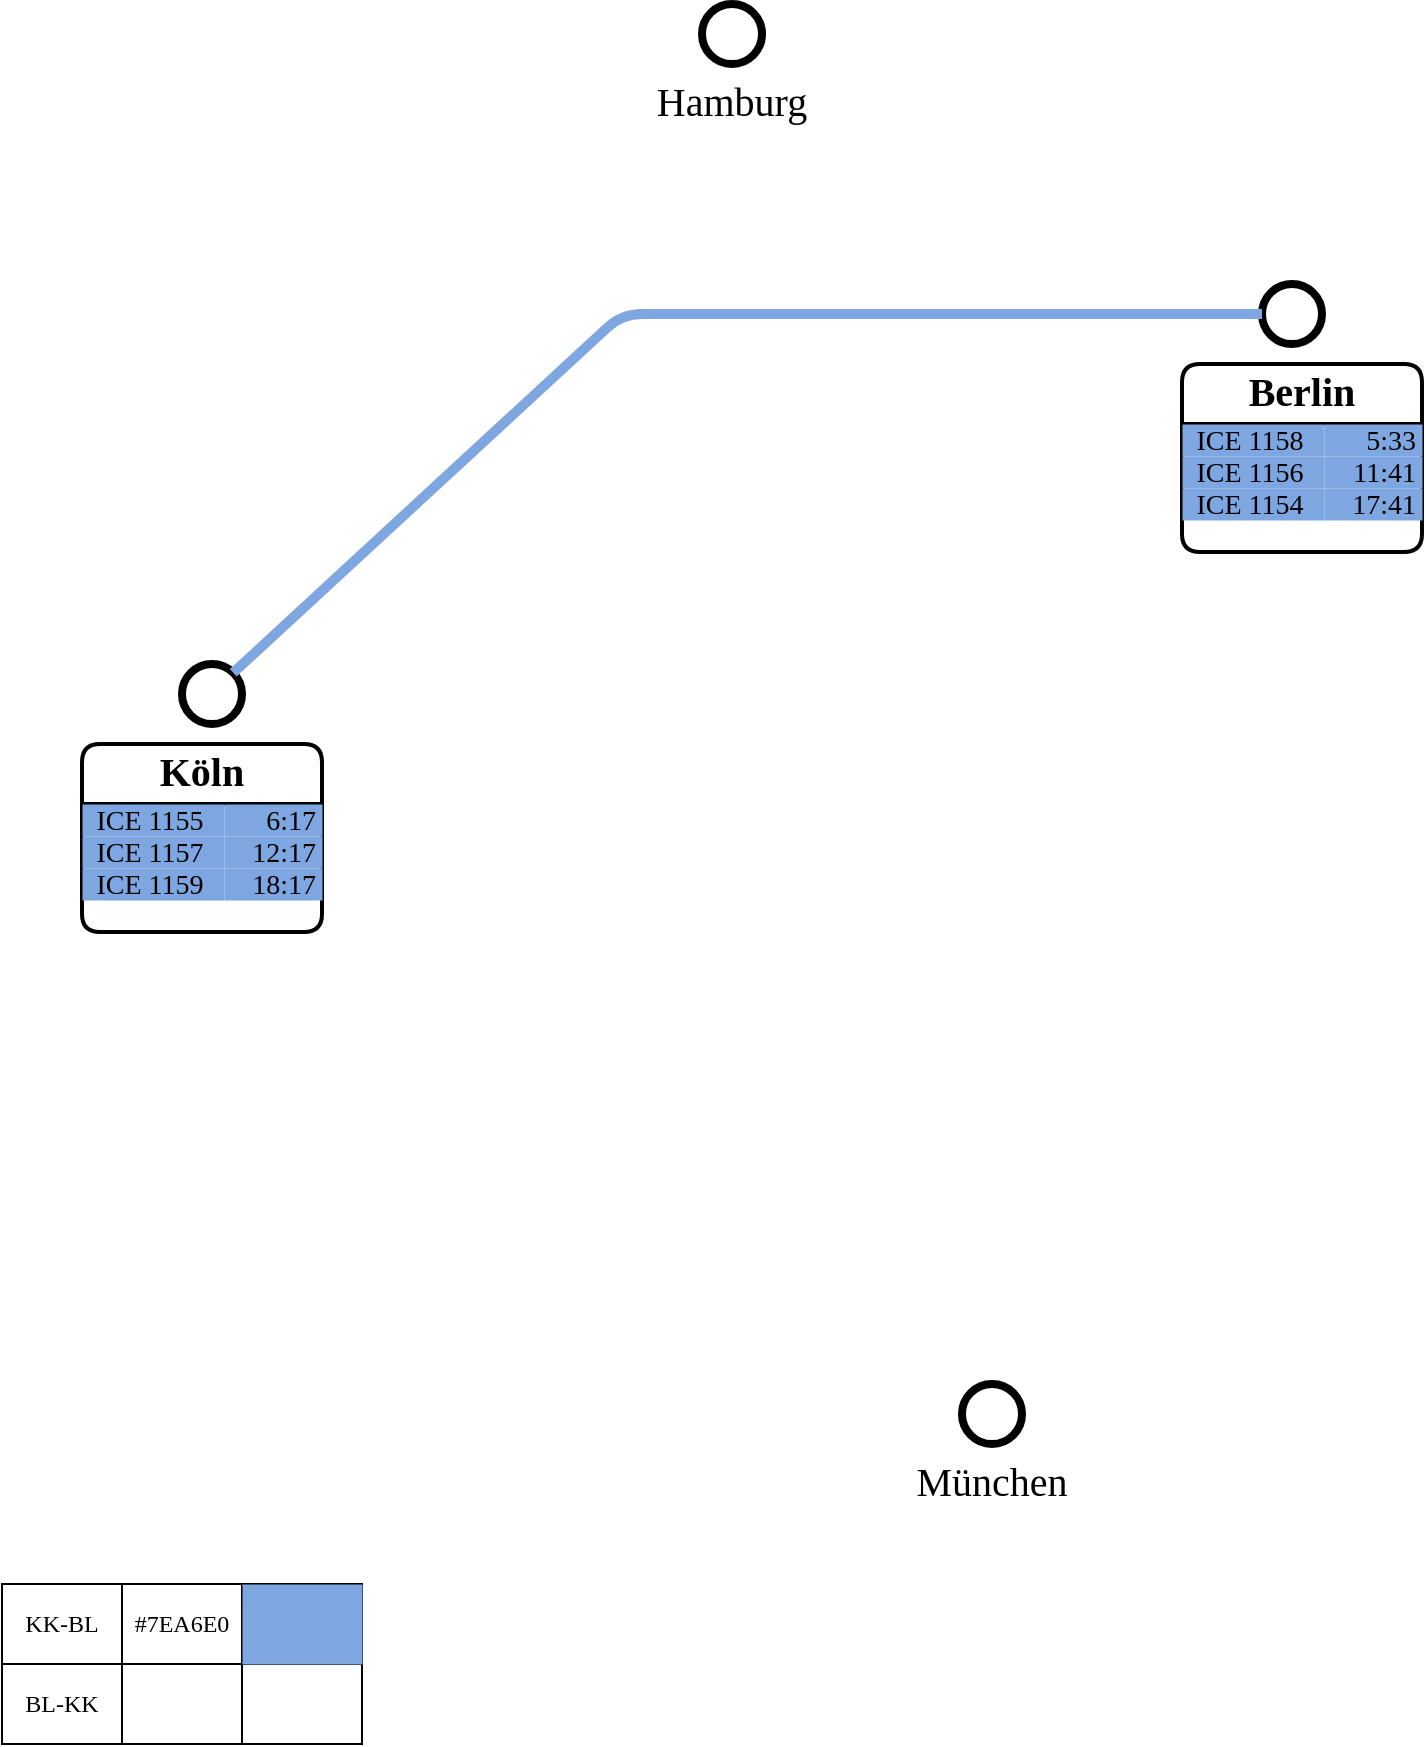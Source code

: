 <mxfile version="16.6.7" type="github">
  <diagram id="o_MixPqv0_4BiwIbqiSc" name="Page-1">
    <mxGraphModel dx="745" dy="843" grid="1" gridSize="10" guides="1" tooltips="1" connect="1" arrows="1" fold="1" page="1" pageScale="1" pageWidth="827" pageHeight="1169" math="0" shadow="0">
      <root>
        <mxCell id="0" />
        <mxCell id="1" parent="0" visible="0" />
        <mxCell id="d2K84Am5ksO4wEe2rTeD-1" value="Cities" style="" parent="0" />
        <mxCell id="d2K84Am5ksO4wEe2rTeD-4" value="Berlin" style="ellipse;whiteSpace=wrap;html=1;aspect=fixed;strokeWidth=4;labelPosition=center;verticalLabelPosition=bottom;align=center;verticalAlign=top;fontSize=20;fontFamily=Ubuntu Mono;fontStyle=0;fontSource=https%3A%2F%2Ffonts.googleapis.com%2Fcss%3Ffamily%3DUbuntu%2BMono;" parent="d2K84Am5ksO4wEe2rTeD-1" vertex="1">
          <mxGeometry x="650" y="410" width="30" height="30" as="geometry" />
        </mxCell>
        <mxCell id="d2K84Am5ksO4wEe2rTeD-5" value="Köln" style="ellipse;whiteSpace=wrap;html=1;aspect=fixed;strokeWidth=4;labelPosition=center;verticalLabelPosition=bottom;align=center;verticalAlign=top;fontSize=20;fontFamily=Ubuntu Mono;fontStyle=0;fontSource=https%3A%2F%2Ffonts.googleapis.com%2Fcss%3Ffamily%3DUbuntu%2BMono;" parent="d2K84Am5ksO4wEe2rTeD-1" vertex="1">
          <mxGeometry x="110" y="600" width="30" height="30" as="geometry" />
        </mxCell>
        <mxCell id="d2K84Am5ksO4wEe2rTeD-6" value="München" style="ellipse;whiteSpace=wrap;html=1;aspect=fixed;strokeWidth=4;labelPosition=center;verticalLabelPosition=bottom;align=center;verticalAlign=top;fontSize=20;fontFamily=Ubuntu Mono;fontStyle=0;fontSource=https%3A%2F%2Ffonts.googleapis.com%2Fcss%3Ffamily%3DUbuntu%2BMono;" parent="d2K84Am5ksO4wEe2rTeD-1" vertex="1">
          <mxGeometry x="500" y="960" width="30" height="30" as="geometry" />
        </mxCell>
        <mxCell id="d2K84Am5ksO4wEe2rTeD-7" value="Hamburg" style="ellipse;whiteSpace=wrap;html=1;aspect=fixed;strokeWidth=4;labelPosition=center;verticalLabelPosition=bottom;align=center;verticalAlign=top;fontSize=20;fontFamily=Ubuntu Mono;fontStyle=0;fontSource=https%3A%2F%2Ffonts.googleapis.com%2Fcss%3Ffamily%3DUbuntu%2BMono;" parent="d2K84Am5ksO4wEe2rTeD-1" vertex="1">
          <mxGeometry x="370" y="270" width="30" height="30" as="geometry" />
        </mxCell>
        <mxCell id="-oncu3D1WfJPGxIniHrD-1" value="KK-BL" parent="0" />
        <mxCell id="-oncu3D1WfJPGxIniHrD-2" value="" style="endArrow=none;html=1;rounded=1;fontFamily=Tahoma;fontSize=20;entryX=0;entryY=0.5;entryDx=0;entryDy=0;exitX=1;exitY=0;exitDx=0;exitDy=0;strokeColor=#7EA6E0;strokeWidth=5;fillColor=#1ba1e2;" edge="1" parent="-oncu3D1WfJPGxIniHrD-1" source="d2K84Am5ksO4wEe2rTeD-5" target="d2K84Am5ksO4wEe2rTeD-4">
          <mxGeometry width="50" height="50" relative="1" as="geometry">
            <mxPoint x="390" y="770" as="sourcePoint" />
            <mxPoint x="440" y="720" as="targetPoint" />
            <Array as="points">
              <mxPoint x="330" y="425" />
            </Array>
          </mxGeometry>
        </mxCell>
        <mxCell id="-oncu3D1WfJPGxIniHrD-22" value="Köln" style="shape=table;startSize=30;container=1;collapsible=0;childLayout=tableLayout;rounded=1;fontFamily=Ubuntu Mono;fontSource=https%3A%2F%2Ffonts.googleapis.com%2Fcss%3Ffamily%3DUbuntu%2BMono;fontSize=20;strokeColor=default;strokeWidth=2;html=0;arcSize=10;shadow=0;fontStyle=1;swimlaneLine=1;sketch=0;bottom=1;top=1;left=1;right=1;horizontal=1;swimlaneBody=1;swimlaneHead=1;comic=0;rowLines=0;columnLines=0;strokeOpacity=100;labelPadding=0;perimeter=none;spacingBottom=6;" vertex="1" parent="-oncu3D1WfJPGxIniHrD-1">
          <mxGeometry x="60" y="640" width="120" height="94" as="geometry" />
        </mxCell>
        <mxCell id="-oncu3D1WfJPGxIniHrD-23" value="" style="shape=tableRow;horizontal=0;startSize=0;swimlaneHead=0;swimlaneBody=0;top=0;left=0;bottom=0;right=0;collapsible=0;dropTarget=0;fillColor=none;points=[[0,0.5],[1,0.5]];portConstraint=eastwest;rounded=1;fontFamily=Ubuntu Mono;fontSource=https%3A%2F%2Ffonts.googleapis.com%2Fcss%3Ffamily%3DUbuntu%2BMono;fontSize=14;strokeColor=none;strokeWidth=2;html=0;" vertex="1" parent="-oncu3D1WfJPGxIniHrD-22">
          <mxGeometry y="30" width="120" height="16" as="geometry" />
        </mxCell>
        <mxCell id="-oncu3D1WfJPGxIniHrD-24" value="ICE 1155" style="shape=partialRectangle;html=1;connectable=0;overflow=hidden;fillColor=#7EA6E0;top=0;left=0;bottom=0;right=0;pointerEvents=0;rounded=1;fontFamily=Ubuntu Mono;fontSource=https%3A%2F%2Ffonts.googleapis.com%2Fcss%3Ffamily%3DUbuntu%2BMono;fontSize=14;strokeColor=none;strokeWidth=0;align=center;spacing=0;spacingRight=3;labelBackgroundColor=none;" vertex="1" parent="-oncu3D1WfJPGxIniHrD-23">
          <mxGeometry width="71" height="16" as="geometry">
            <mxRectangle width="71" height="16" as="alternateBounds" />
          </mxGeometry>
        </mxCell>
        <mxCell id="-oncu3D1WfJPGxIniHrD-25" value="6:17" style="shape=partialRectangle;html=1;connectable=0;overflow=hidden;fillColor=#7EA6E0;top=0;left=0;bottom=0;right=0;pointerEvents=0;rounded=1;fontFamily=Ubuntu Mono;fontSource=https%3A%2F%2Ffonts.googleapis.com%2Fcss%3Ffamily%3DUbuntu%2BMono;fontSize=14;strokeColor=none;strokeWidth=0;align=right;spacing=0;spacingRight=3;labelBackgroundColor=none;" vertex="1" parent="-oncu3D1WfJPGxIniHrD-23">
          <mxGeometry x="71" width="49" height="16" as="geometry">
            <mxRectangle width="49" height="16" as="alternateBounds" />
          </mxGeometry>
        </mxCell>
        <mxCell id="-oncu3D1WfJPGxIniHrD-26" value="" style="shape=tableRow;horizontal=0;startSize=0;swimlaneHead=0;swimlaneBody=0;top=0;left=0;bottom=0;right=0;collapsible=0;dropTarget=0;fillColor=none;points=[[0,0.5],[1,0.5]];portConstraint=eastwest;rounded=1;fontFamily=Ubuntu Mono;fontSource=https%3A%2F%2Ffonts.googleapis.com%2Fcss%3Ffamily%3DUbuntu%2BMono;fontSize=14;strokeColor=default;strokeWidth=2;html=0;" vertex="1" parent="-oncu3D1WfJPGxIniHrD-22">
          <mxGeometry y="46" width="120" height="16" as="geometry" />
        </mxCell>
        <mxCell id="-oncu3D1WfJPGxIniHrD-27" value="ICE 1157" style="shape=partialRectangle;html=1;connectable=0;overflow=hidden;fillColor=#7EA6E0;top=0;left=0;bottom=0;right=0;pointerEvents=0;rounded=1;fontFamily=Ubuntu Mono;fontSource=https%3A%2F%2Ffonts.googleapis.com%2Fcss%3Ffamily%3DUbuntu%2BMono;fontSize=14;strokeColor=none;strokeWidth=0;spacing=0;spacingRight=3;labelBackgroundColor=none;" vertex="1" parent="-oncu3D1WfJPGxIniHrD-26">
          <mxGeometry width="71" height="16" as="geometry">
            <mxRectangle width="71" height="16" as="alternateBounds" />
          </mxGeometry>
        </mxCell>
        <mxCell id="-oncu3D1WfJPGxIniHrD-28" value="12:17" style="shape=partialRectangle;html=1;connectable=0;overflow=hidden;fillColor=#7EA6E0;top=0;left=0;bottom=0;right=0;pointerEvents=0;rounded=1;fontFamily=Ubuntu Mono;fontSource=https%3A%2F%2Ffonts.googleapis.com%2Fcss%3Ffamily%3DUbuntu%2BMono;fontSize=14;strokeColor=none;strokeWidth=0;align=right;spacing=0;spacingRight=3;labelBackgroundColor=none;" vertex="1" parent="-oncu3D1WfJPGxIniHrD-26">
          <mxGeometry x="71" width="49" height="16" as="geometry">
            <mxRectangle width="49" height="16" as="alternateBounds" />
          </mxGeometry>
        </mxCell>
        <mxCell id="-oncu3D1WfJPGxIniHrD-29" value="" style="shape=tableRow;horizontal=0;startSize=0;swimlaneHead=0;swimlaneBody=0;top=0;left=0;bottom=0;right=0;collapsible=0;dropTarget=0;fillColor=none;points=[[0,0.5],[1,0.5]];portConstraint=eastwest;rounded=1;fontFamily=Ubuntu Mono;fontSource=https%3A%2F%2Ffonts.googleapis.com%2Fcss%3Ffamily%3DUbuntu%2BMono;fontSize=14;strokeColor=default;strokeWidth=2;html=0;" vertex="1" parent="-oncu3D1WfJPGxIniHrD-22">
          <mxGeometry y="62" width="120" height="16" as="geometry" />
        </mxCell>
        <mxCell id="-oncu3D1WfJPGxIniHrD-30" value="ICE 1159" style="shape=partialRectangle;html=1;connectable=0;overflow=hidden;fillColor=#7EA6E0;top=0;left=0;bottom=0;right=0;pointerEvents=0;rounded=1;fontFamily=Ubuntu Mono;fontSource=https%3A%2F%2Ffonts.googleapis.com%2Fcss%3Ffamily%3DUbuntu%2BMono;fontSize=14;strokeColor=none;strokeWidth=0;spacing=0;spacingRight=3;labelBackgroundColor=none;" vertex="1" parent="-oncu3D1WfJPGxIniHrD-29">
          <mxGeometry width="71" height="16" as="geometry">
            <mxRectangle width="71" height="16" as="alternateBounds" />
          </mxGeometry>
        </mxCell>
        <mxCell id="-oncu3D1WfJPGxIniHrD-31" value="18:17" style="shape=partialRectangle;html=1;connectable=0;overflow=hidden;fillColor=#7EA6E0;top=0;left=0;bottom=0;right=0;pointerEvents=0;rounded=1;fontFamily=Ubuntu Mono;fontSource=https%3A%2F%2Ffonts.googleapis.com%2Fcss%3Ffamily%3DUbuntu%2BMono;fontSize=14;strokeColor=none;strokeWidth=0;align=right;spacing=0;spacingRight=3;fontColor=default;labelBackgroundColor=none;spacingBottom=0;" vertex="1" parent="-oncu3D1WfJPGxIniHrD-29">
          <mxGeometry x="71" width="49" height="16" as="geometry">
            <mxRectangle width="49" height="16" as="alternateBounds" />
          </mxGeometry>
        </mxCell>
        <mxCell id="-oncu3D1WfJPGxIniHrD-35" style="shape=tableRow;horizontal=0;startSize=0;swimlaneHead=0;swimlaneBody=0;top=0;left=0;bottom=0;right=0;collapsible=0;dropTarget=0;fillColor=none;points=[[0,0.5],[1,0.5]];portConstraint=eastwest;rounded=1;fontFamily=Ubuntu Mono;fontSource=https%3A%2F%2Ffonts.googleapis.com%2Fcss%3Ffamily%3DUbuntu%2BMono;fontSize=14;strokeColor=default;strokeWidth=2;html=0;" vertex="1" parent="-oncu3D1WfJPGxIniHrD-22">
          <mxGeometry y="78" width="120" height="16" as="geometry" />
        </mxCell>
        <mxCell id="-oncu3D1WfJPGxIniHrD-36" style="shape=partialRectangle;html=1;connectable=0;overflow=hidden;fillColor=none;top=0;left=0;bottom=0;right=0;pointerEvents=0;rounded=1;fontFamily=Ubuntu Mono;fontSource=https%3A%2F%2Ffonts.googleapis.com%2Fcss%3Ffamily%3DUbuntu%2BMono;fontSize=14;strokeColor=none;strokeWidth=0;spacing=0;spacingRight=3;" vertex="1" parent="-oncu3D1WfJPGxIniHrD-35">
          <mxGeometry width="71" height="16" as="geometry">
            <mxRectangle width="71" height="16" as="alternateBounds" />
          </mxGeometry>
        </mxCell>
        <mxCell id="-oncu3D1WfJPGxIniHrD-37" style="shape=partialRectangle;html=1;connectable=0;overflow=hidden;fillColor=none;top=0;left=0;bottom=0;right=0;pointerEvents=0;rounded=1;fontFamily=Ubuntu Mono;fontSource=https%3A%2F%2Ffonts.googleapis.com%2Fcss%3Ffamily%3DUbuntu%2BMono;fontSize=14;strokeColor=none;strokeWidth=0;align=right;spacing=0;spacingRight=3;fontColor=default;labelBackgroundColor=#7EA6E0;spacingBottom=0;" vertex="1" parent="-oncu3D1WfJPGxIniHrD-35">
          <mxGeometry x="71" width="49" height="16" as="geometry">
            <mxRectangle width="49" height="16" as="alternateBounds" />
          </mxGeometry>
        </mxCell>
        <mxCell id="-oncu3D1WfJPGxIniHrD-53" value="" style="shape=table;startSize=0;container=1;collapsible=0;childLayout=tableLayout;rounded=1;shadow=0;labelBackgroundColor=none;comic=0;sketch=0;pointerEvents=0;fontFamily=Ubuntu Mono;fontSource=https%3A%2F%2Ffonts.googleapis.com%2Fcss%3Ffamily%3DUbuntu%2BMono;fontSize=12;fontColor=default;strokeColor=default;strokeWidth=1;fillColor=none;html=0;" vertex="1" parent="-oncu3D1WfJPGxIniHrD-1">
          <mxGeometry x="20" y="1060" width="180" height="80" as="geometry" />
        </mxCell>
        <mxCell id="-oncu3D1WfJPGxIniHrD-54" value="" style="shape=tableRow;horizontal=0;startSize=0;swimlaneHead=0;swimlaneBody=0;top=0;left=0;bottom=0;right=0;collapsible=0;dropTarget=0;fillColor=none;points=[[0,0.5],[1,0.5]];portConstraint=eastwest;rounded=1;shadow=0;labelBackgroundColor=none;comic=0;sketch=0;pointerEvents=0;fontFamily=Ubuntu Mono;fontSource=https%3A%2F%2Ffonts.googleapis.com%2Fcss%3Ffamily%3DUbuntu%2BMono;fontSize=12;fontColor=default;strokeColor=default;strokeWidth=0;html=0;" vertex="1" parent="-oncu3D1WfJPGxIniHrD-53">
          <mxGeometry width="180" height="40" as="geometry" />
        </mxCell>
        <mxCell id="-oncu3D1WfJPGxIniHrD-55" value="KK-BL" style="shape=partialRectangle;html=1;whiteSpace=wrap;connectable=0;overflow=hidden;fillColor=none;top=0;left=0;bottom=0;right=0;pointerEvents=1;rounded=1;shadow=0;labelBackgroundColor=none;comic=0;sketch=0;fontFamily=Ubuntu Mono;fontSource=https%3A%2F%2Ffonts.googleapis.com%2Fcss%3Ffamily%3DUbuntu%2BMono;fontSize=12;fontColor=default;strokeColor=default;strokeWidth=0;" vertex="1" parent="-oncu3D1WfJPGxIniHrD-54">
          <mxGeometry width="60" height="40" as="geometry">
            <mxRectangle width="60" height="40" as="alternateBounds" />
          </mxGeometry>
        </mxCell>
        <mxCell id="-oncu3D1WfJPGxIniHrD-56" value="#7EA6E0" style="shape=partialRectangle;html=1;whiteSpace=wrap;connectable=0;overflow=hidden;fillColor=none;top=0;left=0;bottom=0;right=0;pointerEvents=1;rounded=1;shadow=0;labelBackgroundColor=none;comic=0;sketch=0;fontFamily=Ubuntu Mono;fontSource=https%3A%2F%2Ffonts.googleapis.com%2Fcss%3Ffamily%3DUbuntu%2BMono;fontSize=12;fontColor=default;strokeColor=default;strokeWidth=0;" vertex="1" parent="-oncu3D1WfJPGxIniHrD-54">
          <mxGeometry x="60" width="60" height="40" as="geometry">
            <mxRectangle width="60" height="40" as="alternateBounds" />
          </mxGeometry>
        </mxCell>
        <mxCell id="-oncu3D1WfJPGxIniHrD-57" value="" style="shape=partialRectangle;html=1;whiteSpace=wrap;connectable=0;overflow=hidden;fillColor=#7EA6E0;top=0;left=0;bottom=0;right=0;pointerEvents=1;rounded=1;shadow=0;labelBackgroundColor=none;comic=0;sketch=0;fontFamily=Ubuntu Mono;fontSource=https%3A%2F%2Ffonts.googleapis.com%2Fcss%3Ffamily%3DUbuntu%2BMono;fontSize=12;fontColor=default;strokeColor=default;strokeWidth=0;" vertex="1" parent="-oncu3D1WfJPGxIniHrD-54">
          <mxGeometry x="120" width="60" height="40" as="geometry">
            <mxRectangle width="60" height="40" as="alternateBounds" />
          </mxGeometry>
        </mxCell>
        <mxCell id="-oncu3D1WfJPGxIniHrD-58" value="" style="shape=tableRow;horizontal=0;startSize=0;swimlaneHead=0;swimlaneBody=0;top=0;left=0;bottom=0;right=0;collapsible=0;dropTarget=0;fillColor=none;points=[[0,0.5],[1,0.5]];portConstraint=eastwest;rounded=1;shadow=0;labelBackgroundColor=none;comic=0;sketch=0;pointerEvents=0;fontFamily=Ubuntu Mono;fontSource=https%3A%2F%2Ffonts.googleapis.com%2Fcss%3Ffamily%3DUbuntu%2BMono;fontSize=12;fontColor=default;strokeColor=default;strokeWidth=0;html=0;" vertex="1" parent="-oncu3D1WfJPGxIniHrD-53">
          <mxGeometry y="40" width="180" height="40" as="geometry" />
        </mxCell>
        <mxCell id="-oncu3D1WfJPGxIniHrD-59" value="BL-KK" style="shape=partialRectangle;html=1;whiteSpace=wrap;connectable=0;overflow=hidden;fillColor=none;top=0;left=0;bottom=0;right=0;pointerEvents=1;rounded=1;shadow=0;labelBackgroundColor=none;comic=0;sketch=0;fontFamily=Ubuntu Mono;fontSource=https%3A%2F%2Ffonts.googleapis.com%2Fcss%3Ffamily%3DUbuntu%2BMono;fontSize=12;fontColor=default;strokeColor=default;strokeWidth=0;" vertex="1" parent="-oncu3D1WfJPGxIniHrD-58">
          <mxGeometry width="60" height="40" as="geometry">
            <mxRectangle width="60" height="40" as="alternateBounds" />
          </mxGeometry>
        </mxCell>
        <mxCell id="-oncu3D1WfJPGxIniHrD-60" value="" style="shape=partialRectangle;html=1;whiteSpace=wrap;connectable=0;overflow=hidden;fillColor=none;top=0;left=0;bottom=0;right=0;pointerEvents=1;rounded=1;shadow=0;labelBackgroundColor=none;comic=0;sketch=0;fontFamily=Ubuntu Mono;fontSource=https%3A%2F%2Ffonts.googleapis.com%2Fcss%3Ffamily%3DUbuntu%2BMono;fontSize=12;fontColor=default;strokeColor=default;strokeWidth=0;" vertex="1" parent="-oncu3D1WfJPGxIniHrD-58">
          <mxGeometry x="60" width="60" height="40" as="geometry">
            <mxRectangle width="60" height="40" as="alternateBounds" />
          </mxGeometry>
        </mxCell>
        <mxCell id="-oncu3D1WfJPGxIniHrD-61" value="" style="shape=partialRectangle;html=1;whiteSpace=wrap;connectable=0;overflow=hidden;fillColor=none;top=0;left=0;bottom=0;right=0;pointerEvents=1;rounded=1;shadow=0;labelBackgroundColor=none;comic=0;sketch=0;fontFamily=Ubuntu Mono;fontSource=https%3A%2F%2Ffonts.googleapis.com%2Fcss%3Ffamily%3DUbuntu%2BMono;fontSize=12;fontColor=default;strokeColor=default;strokeWidth=0;" vertex="1" parent="-oncu3D1WfJPGxIniHrD-58">
          <mxGeometry x="120" width="60" height="40" as="geometry">
            <mxRectangle width="60" height="40" as="alternateBounds" />
          </mxGeometry>
        </mxCell>
        <mxCell id="-oncu3D1WfJPGxIniHrD-62" value="Berlin" style="shape=table;startSize=30;container=1;collapsible=0;childLayout=tableLayout;rounded=1;fontFamily=Ubuntu Mono;fontSource=https%3A%2F%2Ffonts.googleapis.com%2Fcss%3Ffamily%3DUbuntu%2BMono;fontSize=20;strokeColor=default;strokeWidth=2;html=0;arcSize=10;shadow=0;fontStyle=1;swimlaneLine=1;sketch=0;bottom=1;top=1;left=1;right=1;horizontal=1;swimlaneBody=1;swimlaneHead=1;comic=0;rowLines=0;columnLines=0;strokeOpacity=100;labelPadding=0;perimeter=none;spacingBottom=6;" vertex="1" parent="-oncu3D1WfJPGxIniHrD-1">
          <mxGeometry x="610" y="450" width="120" height="94" as="geometry" />
        </mxCell>
        <mxCell id="-oncu3D1WfJPGxIniHrD-63" value="" style="shape=tableRow;horizontal=0;startSize=0;swimlaneHead=0;swimlaneBody=0;top=0;left=0;bottom=0;right=0;collapsible=0;dropTarget=0;fillColor=none;points=[[0,0.5],[1,0.5]];portConstraint=eastwest;rounded=1;fontFamily=Ubuntu Mono;fontSource=https%3A%2F%2Ffonts.googleapis.com%2Fcss%3Ffamily%3DUbuntu%2BMono;fontSize=14;strokeColor=none;strokeWidth=2;html=0;" vertex="1" parent="-oncu3D1WfJPGxIniHrD-62">
          <mxGeometry y="30" width="120" height="16" as="geometry" />
        </mxCell>
        <mxCell id="-oncu3D1WfJPGxIniHrD-64" value="ICE 1158" style="shape=partialRectangle;html=1;connectable=0;overflow=hidden;fillColor=#7EA6E0;top=0;left=0;bottom=0;right=0;pointerEvents=0;rounded=1;fontFamily=Ubuntu Mono;fontSource=https%3A%2F%2Ffonts.googleapis.com%2Fcss%3Ffamily%3DUbuntu%2BMono;fontSize=14;strokeColor=none;strokeWidth=0;align=center;spacing=0;spacingRight=3;labelBackgroundColor=none;" vertex="1" parent="-oncu3D1WfJPGxIniHrD-63">
          <mxGeometry width="71" height="16" as="geometry">
            <mxRectangle width="71" height="16" as="alternateBounds" />
          </mxGeometry>
        </mxCell>
        <mxCell id="-oncu3D1WfJPGxIniHrD-65" value="5:33" style="shape=partialRectangle;html=1;connectable=0;overflow=hidden;fillColor=#7EA6E0;top=0;left=0;bottom=0;right=0;pointerEvents=0;rounded=1;fontFamily=Ubuntu Mono;fontSource=https%3A%2F%2Ffonts.googleapis.com%2Fcss%3Ffamily%3DUbuntu%2BMono;fontSize=14;strokeColor=none;strokeWidth=0;align=right;spacing=0;spacingRight=3;labelBackgroundColor=none;" vertex="1" parent="-oncu3D1WfJPGxIniHrD-63">
          <mxGeometry x="71" width="49" height="16" as="geometry">
            <mxRectangle width="49" height="16" as="alternateBounds" />
          </mxGeometry>
        </mxCell>
        <mxCell id="-oncu3D1WfJPGxIniHrD-66" value="" style="shape=tableRow;horizontal=0;startSize=0;swimlaneHead=0;swimlaneBody=0;top=0;left=0;bottom=0;right=0;collapsible=0;dropTarget=0;fillColor=none;points=[[0,0.5],[1,0.5]];portConstraint=eastwest;rounded=1;fontFamily=Ubuntu Mono;fontSource=https%3A%2F%2Ffonts.googleapis.com%2Fcss%3Ffamily%3DUbuntu%2BMono;fontSize=14;strokeColor=default;strokeWidth=2;html=0;" vertex="1" parent="-oncu3D1WfJPGxIniHrD-62">
          <mxGeometry y="46" width="120" height="16" as="geometry" />
        </mxCell>
        <mxCell id="-oncu3D1WfJPGxIniHrD-67" value="ICE 1156" style="shape=partialRectangle;html=1;connectable=0;overflow=hidden;fillColor=#7EA6E0;top=0;left=0;bottom=0;right=0;pointerEvents=0;rounded=1;fontFamily=Ubuntu Mono;fontSource=https%3A%2F%2Ffonts.googleapis.com%2Fcss%3Ffamily%3DUbuntu%2BMono;fontSize=14;strokeColor=none;strokeWidth=0;spacing=0;spacingRight=3;labelBackgroundColor=none;" vertex="1" parent="-oncu3D1WfJPGxIniHrD-66">
          <mxGeometry width="71" height="16" as="geometry">
            <mxRectangle width="71" height="16" as="alternateBounds" />
          </mxGeometry>
        </mxCell>
        <mxCell id="-oncu3D1WfJPGxIniHrD-68" value="11:41" style="shape=partialRectangle;html=1;connectable=0;overflow=hidden;fillColor=#7EA6E0;top=0;left=0;bottom=0;right=0;pointerEvents=0;rounded=1;fontFamily=Ubuntu Mono;fontSource=https%3A%2F%2Ffonts.googleapis.com%2Fcss%3Ffamily%3DUbuntu%2BMono;fontSize=14;strokeColor=none;strokeWidth=0;align=right;spacing=0;spacingRight=3;labelBackgroundColor=none;" vertex="1" parent="-oncu3D1WfJPGxIniHrD-66">
          <mxGeometry x="71" width="49" height="16" as="geometry">
            <mxRectangle width="49" height="16" as="alternateBounds" />
          </mxGeometry>
        </mxCell>
        <mxCell id="-oncu3D1WfJPGxIniHrD-69" value="" style="shape=tableRow;horizontal=0;startSize=0;swimlaneHead=0;swimlaneBody=0;top=0;left=0;bottom=0;right=0;collapsible=0;dropTarget=0;fillColor=none;points=[[0,0.5],[1,0.5]];portConstraint=eastwest;rounded=1;fontFamily=Ubuntu Mono;fontSource=https%3A%2F%2Ffonts.googleapis.com%2Fcss%3Ffamily%3DUbuntu%2BMono;fontSize=14;strokeColor=default;strokeWidth=2;html=0;" vertex="1" parent="-oncu3D1WfJPGxIniHrD-62">
          <mxGeometry y="62" width="120" height="16" as="geometry" />
        </mxCell>
        <mxCell id="-oncu3D1WfJPGxIniHrD-70" value="ICE 1154" style="shape=partialRectangle;html=1;connectable=0;overflow=hidden;fillColor=#7EA6E0;top=0;left=0;bottom=0;right=0;pointerEvents=0;rounded=1;fontFamily=Ubuntu Mono;fontSource=https%3A%2F%2Ffonts.googleapis.com%2Fcss%3Ffamily%3DUbuntu%2BMono;fontSize=14;strokeColor=none;strokeWidth=0;spacing=0;spacingRight=3;labelBackgroundColor=none;" vertex="1" parent="-oncu3D1WfJPGxIniHrD-69">
          <mxGeometry width="71" height="16" as="geometry">
            <mxRectangle width="71" height="16" as="alternateBounds" />
          </mxGeometry>
        </mxCell>
        <mxCell id="-oncu3D1WfJPGxIniHrD-71" value="17:41" style="shape=partialRectangle;html=1;connectable=0;overflow=hidden;fillColor=#7EA6E0;top=0;left=0;bottom=0;right=0;pointerEvents=0;rounded=1;fontFamily=Ubuntu Mono;fontSource=https%3A%2F%2Ffonts.googleapis.com%2Fcss%3Ffamily%3DUbuntu%2BMono;fontSize=14;strokeColor=none;strokeWidth=0;align=right;spacing=0;spacingRight=3;fontColor=default;labelBackgroundColor=none;spacingBottom=0;" vertex="1" parent="-oncu3D1WfJPGxIniHrD-69">
          <mxGeometry x="71" width="49" height="16" as="geometry">
            <mxRectangle width="49" height="16" as="alternateBounds" />
          </mxGeometry>
        </mxCell>
        <mxCell id="-oncu3D1WfJPGxIniHrD-72" style="shape=tableRow;horizontal=0;startSize=0;swimlaneHead=0;swimlaneBody=0;top=0;left=0;bottom=0;right=0;collapsible=0;dropTarget=0;fillColor=none;points=[[0,0.5],[1,0.5]];portConstraint=eastwest;rounded=1;fontFamily=Ubuntu Mono;fontSource=https%3A%2F%2Ffonts.googleapis.com%2Fcss%3Ffamily%3DUbuntu%2BMono;fontSize=14;strokeColor=default;strokeWidth=2;html=0;" vertex="1" parent="-oncu3D1WfJPGxIniHrD-62">
          <mxGeometry y="78" width="120" height="16" as="geometry" />
        </mxCell>
        <mxCell id="-oncu3D1WfJPGxIniHrD-73" style="shape=partialRectangle;html=1;connectable=0;overflow=hidden;fillColor=none;top=0;left=0;bottom=0;right=0;pointerEvents=0;rounded=1;fontFamily=Ubuntu Mono;fontSource=https%3A%2F%2Ffonts.googleapis.com%2Fcss%3Ffamily%3DUbuntu%2BMono;fontSize=14;strokeColor=none;strokeWidth=0;spacing=0;spacingRight=3;" vertex="1" parent="-oncu3D1WfJPGxIniHrD-72">
          <mxGeometry width="71" height="16" as="geometry">
            <mxRectangle width="71" height="16" as="alternateBounds" />
          </mxGeometry>
        </mxCell>
        <mxCell id="-oncu3D1WfJPGxIniHrD-74" style="shape=partialRectangle;html=1;connectable=0;overflow=hidden;fillColor=none;top=0;left=0;bottom=0;right=0;pointerEvents=0;rounded=1;fontFamily=Ubuntu Mono;fontSource=https%3A%2F%2Ffonts.googleapis.com%2Fcss%3Ffamily%3DUbuntu%2BMono;fontSize=14;strokeColor=none;strokeWidth=0;align=right;spacing=0;spacingRight=3;fontColor=default;labelBackgroundColor=#7EA6E0;spacingBottom=0;" vertex="1" parent="-oncu3D1WfJPGxIniHrD-72">
          <mxGeometry x="71" width="49" height="16" as="geometry">
            <mxRectangle width="49" height="16" as="alternateBounds" />
          </mxGeometry>
        </mxCell>
      </root>
    </mxGraphModel>
  </diagram>
</mxfile>
